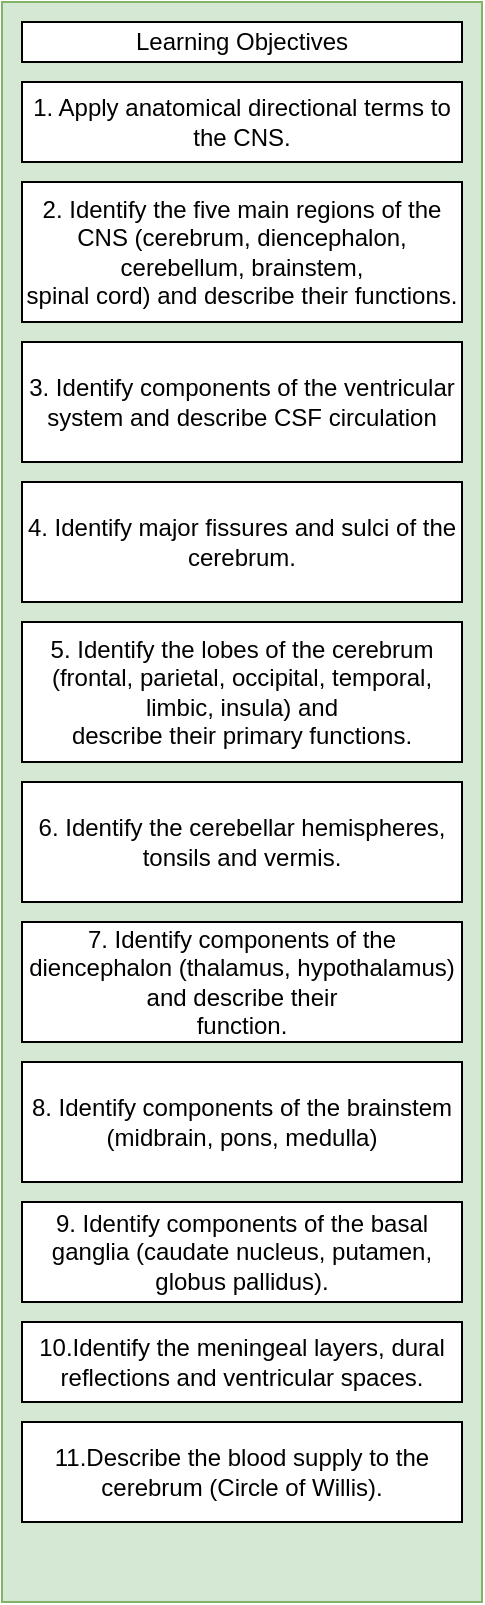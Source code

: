 <mxfile version="28.0.4">
  <diagram name="Page-1" id="DyxUwbnOEtPTyfsSkPeW">
    <mxGraphModel dx="1106" dy="666" grid="1" gridSize="10" guides="1" tooltips="1" connect="1" arrows="1" fold="1" page="1" pageScale="1" pageWidth="850" pageHeight="1100" math="0" shadow="0">
      <root>
        <mxCell id="0" />
        <mxCell id="1" parent="0" />
        <mxCell id="m-NIOUpJFVmKxf_sPl9T-1" value="" style="rounded=0;whiteSpace=wrap;html=1;fillColor=#d5e8d4;strokeColor=#82b366;" vertex="1" parent="1">
          <mxGeometry width="240" height="800" as="geometry" />
        </mxCell>
        <mxCell id="m-NIOUpJFVmKxf_sPl9T-2" value="Learning Objectives" style="rounded=0;whiteSpace=wrap;html=1;" vertex="1" parent="1">
          <mxGeometry x="10" y="10" width="220" height="20" as="geometry" />
        </mxCell>
        <mxCell id="m-NIOUpJFVmKxf_sPl9T-3" value="1. Apply anatomical directional terms to the CNS." style="rounded=0;whiteSpace=wrap;html=1;" vertex="1" parent="1">
          <mxGeometry x="10" y="40" width="220" height="40" as="geometry" />
        </mxCell>
        <mxCell id="m-NIOUpJFVmKxf_sPl9T-4" value="2. Identify the five main regions of the CNS (cerebrum, diencephalon, cerebellum, brainstem,&lt;br&gt;spinal cord) and describe their functions." style="rounded=0;whiteSpace=wrap;html=1;" vertex="1" parent="1">
          <mxGeometry x="10" y="90" width="220" height="70" as="geometry" />
        </mxCell>
        <mxCell id="m-NIOUpJFVmKxf_sPl9T-5" value="3. Identify components of the ventricular system and describe CSF circulation" style="rounded=0;whiteSpace=wrap;html=1;" vertex="1" parent="1">
          <mxGeometry x="10" y="170" width="220" height="60" as="geometry" />
        </mxCell>
        <mxCell id="m-NIOUpJFVmKxf_sPl9T-6" value="4. Identify major fissures and sulci of the cerebrum." style="rounded=0;whiteSpace=wrap;html=1;" vertex="1" parent="1">
          <mxGeometry x="10" y="240" width="220" height="60" as="geometry" />
        </mxCell>
        <mxCell id="m-NIOUpJFVmKxf_sPl9T-7" value="5. Identify the lobes of the cerebrum (frontal, parietal, occipital, temporal, limbic, insula) and&lt;br&gt;describe their primary functions." style="rounded=0;whiteSpace=wrap;html=1;" vertex="1" parent="1">
          <mxGeometry x="10" y="310" width="220" height="70" as="geometry" />
        </mxCell>
        <mxCell id="m-NIOUpJFVmKxf_sPl9T-8" value="6. Identify the cerebellar hemispheres, tonsils and vermis." style="rounded=0;whiteSpace=wrap;html=1;" vertex="1" parent="1">
          <mxGeometry x="10" y="390" width="220" height="60" as="geometry" />
        </mxCell>
        <mxCell id="m-NIOUpJFVmKxf_sPl9T-10" value="7. Identify components of the diencephalon (thalamus, hypothalamus) and describe their&lt;br&gt;function." style="rounded=0;whiteSpace=wrap;html=1;" vertex="1" parent="1">
          <mxGeometry x="10" y="460" width="220" height="60" as="geometry" />
        </mxCell>
        <mxCell id="m-NIOUpJFVmKxf_sPl9T-11" value="8. Identify components of the brainstem (midbrain, pons, medulla)" style="rounded=0;whiteSpace=wrap;html=1;" vertex="1" parent="1">
          <mxGeometry x="10" y="530" width="220" height="60" as="geometry" />
        </mxCell>
        <mxCell id="m-NIOUpJFVmKxf_sPl9T-12" value="9. Identify components of the basal ganglia (caudate nucleus, putamen, globus pallidus)." style="rounded=0;whiteSpace=wrap;html=1;" vertex="1" parent="1">
          <mxGeometry x="10" y="600" width="220" height="50" as="geometry" />
        </mxCell>
        <mxCell id="m-NIOUpJFVmKxf_sPl9T-13" value="10.Identify the meningeal layers, dural reflections and ventricular spaces." style="rounded=0;whiteSpace=wrap;html=1;" vertex="1" parent="1">
          <mxGeometry x="10" y="660" width="220" height="40" as="geometry" />
        </mxCell>
        <mxCell id="m-NIOUpJFVmKxf_sPl9T-14" value="11.Describe the blood supply to the cerebrum (Circle of Willis)." style="rounded=0;whiteSpace=wrap;html=1;" vertex="1" parent="1">
          <mxGeometry x="10" y="710" width="220" height="50" as="geometry" />
        </mxCell>
      </root>
    </mxGraphModel>
  </diagram>
</mxfile>
